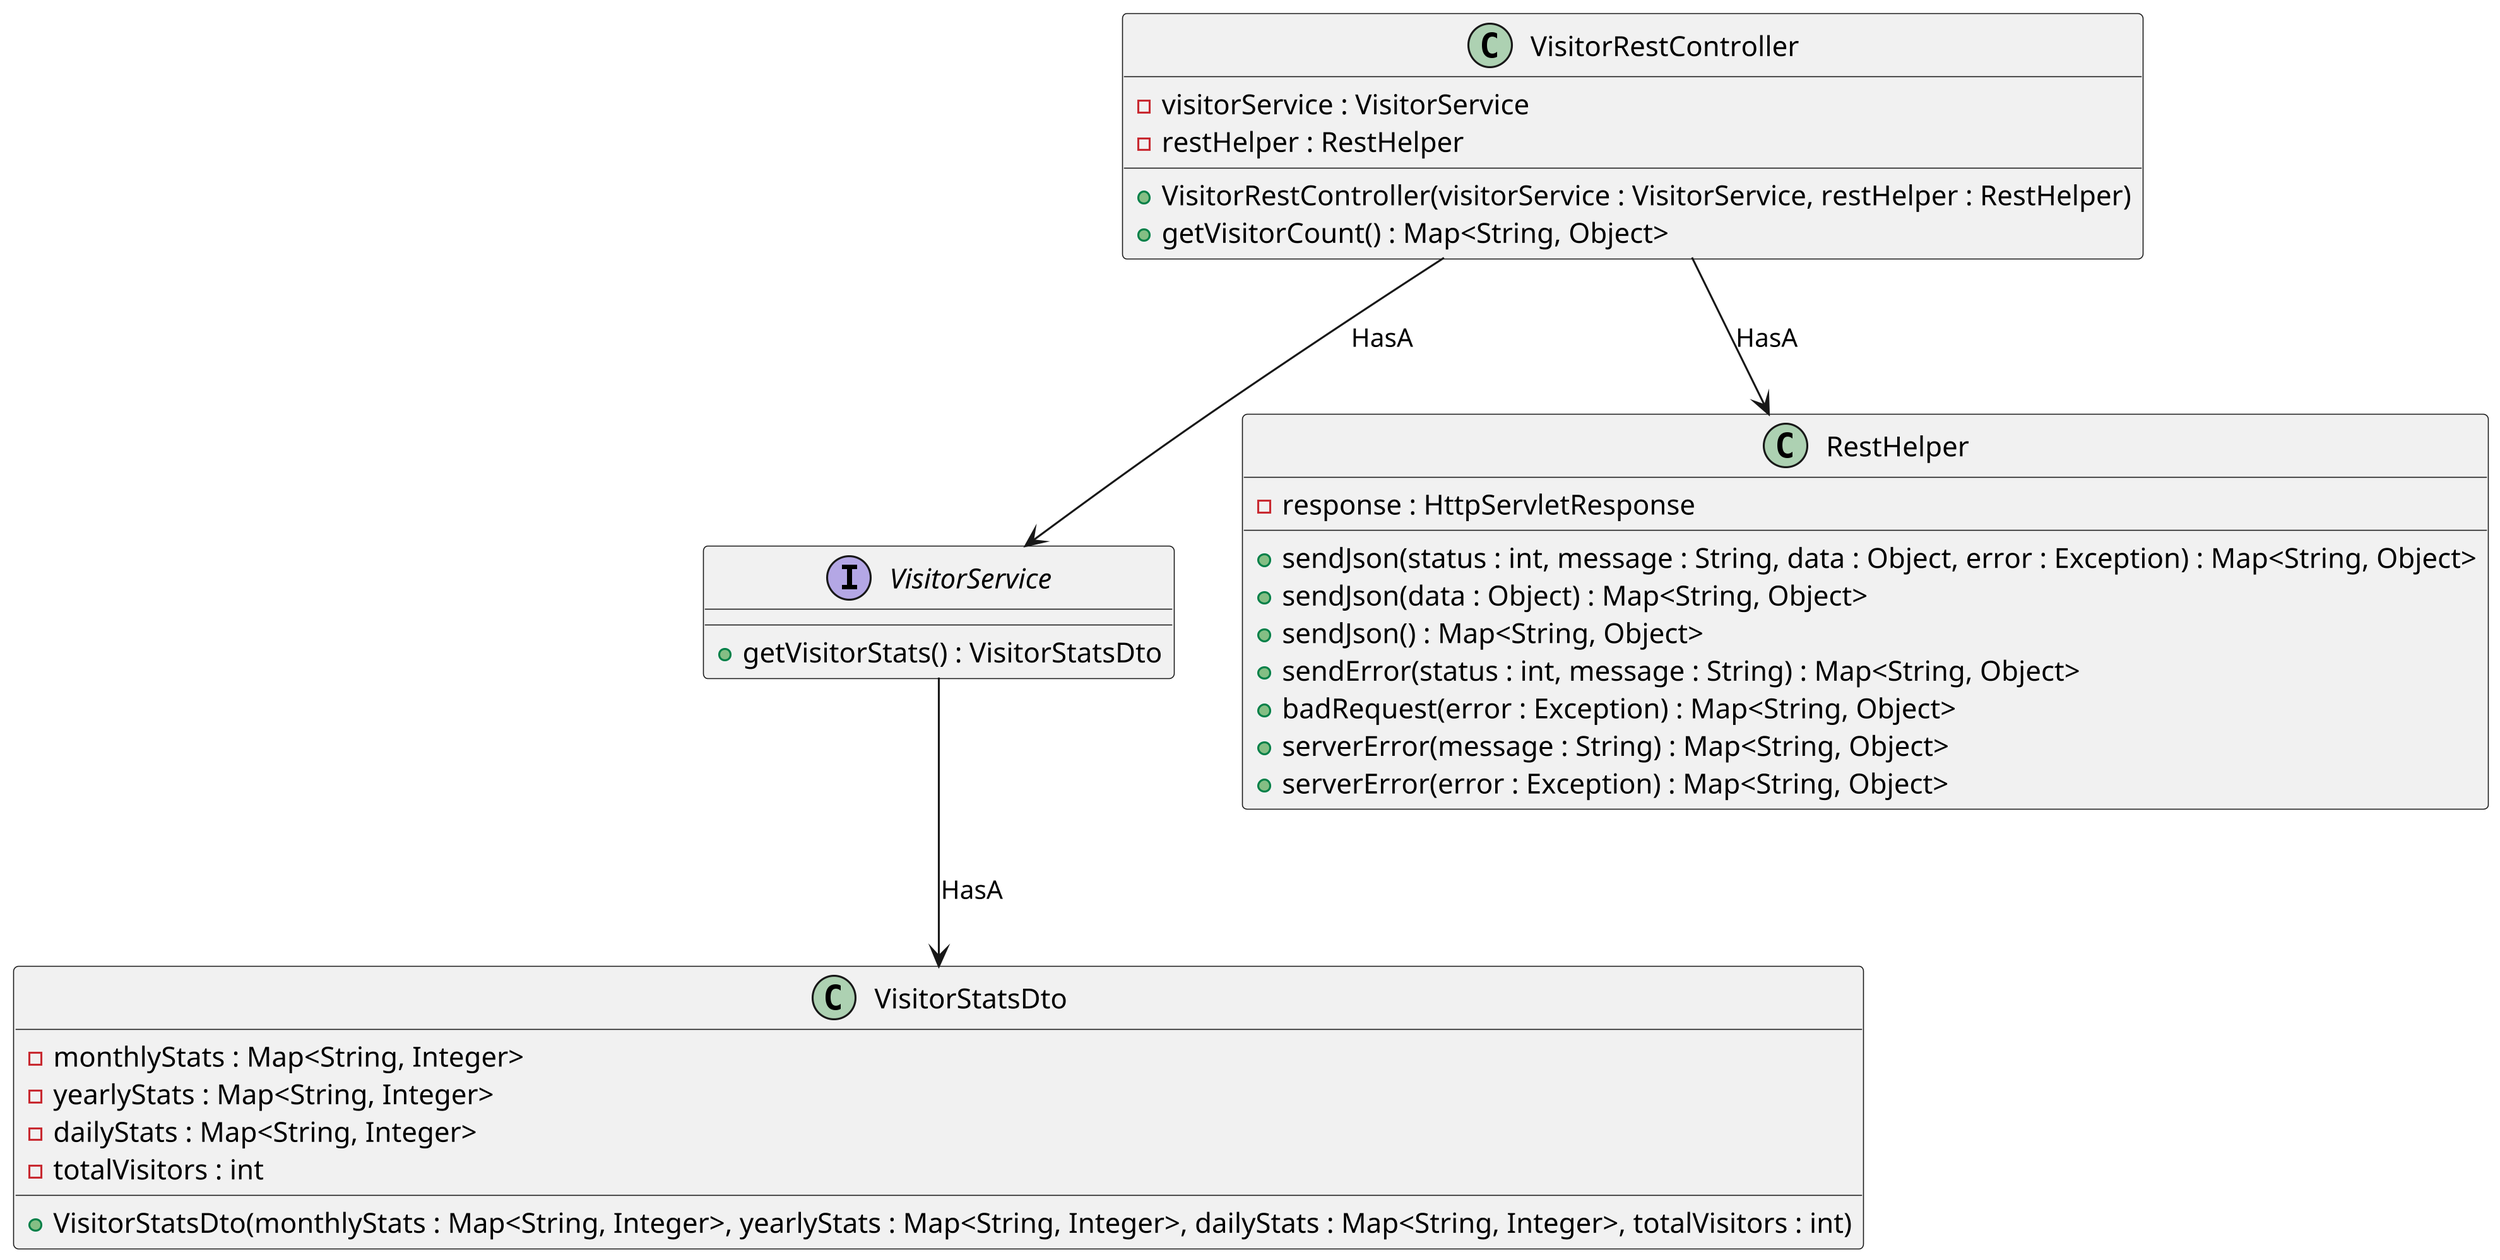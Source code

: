 @startuml VisitorRestController_ClassDiagram
skinparam dpi 300

class VisitorRestController {
    - visitorService : VisitorService
    - restHelper : RestHelper
    + VisitorRestController(visitorService : VisitorService, restHelper : RestHelper)
    + getVisitorCount() : Map<String, Object>
}

interface VisitorService {
    + getVisitorStats() : VisitorStatsDto
}

class RestHelper {
    - response : HttpServletResponse
    + sendJson(status : int, message : String, data : Object, error : Exception) : Map<String, Object>
    + sendJson(data : Object) : Map<String, Object>
    + sendJson() : Map<String, Object>
    + sendError(status : int, message : String) : Map<String, Object>
    + badRequest(error : Exception) : Map<String, Object>
    + serverError(message : String) : Map<String, Object>
    + serverError(error : Exception) : Map<String, Object>
}

class VisitorStatsDto {
    - monthlyStats : Map<String, Integer>
    - yearlyStats : Map<String, Integer>
    - dailyStats : Map<String, Integer>
    - totalVisitors : int
    + VisitorStatsDto(monthlyStats : Map<String, Integer>, yearlyStats : Map<String, Integer>, dailyStats : Map<String, Integer>, totalVisitors : int)
}

VisitorRestController --> VisitorService : HasA
VisitorRestController --> RestHelper : HasA
VisitorService --> VisitorStatsDto : HasA

@enduml
